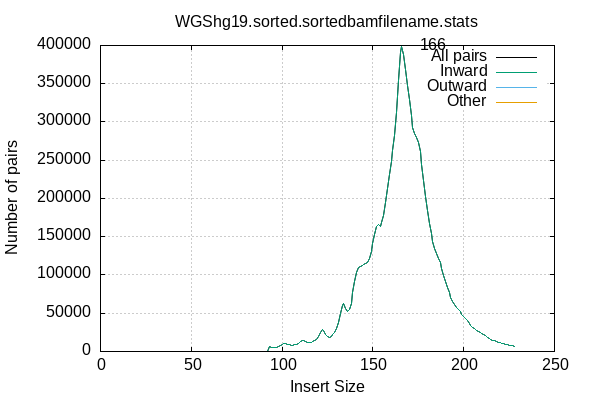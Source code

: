 
            set terminal png size 600,400 truecolor
            set output "./output/QC/samtools_stat_plots/WGShg19.sorted-insert-size.png"
            set grid xtics ytics y2tics back lc rgb "#cccccc"
            set rmargin 5
            set label sprintf("%d",166) at 166+10,398254
            set ylabel  "Number of pairs"
            set xlabel  "Insert Size"
            set title "WGShg19.sorted.sortedbamfilename.stats" noenhanced
            plot \
                '-' with lines lc rgb 'black' title 'All pairs', \
                '-' with lines title 'Inward', \
                '-' with lines title 'Outward', \
                '-' with lines title 'Other'
        0	0
1	0
2	0
3	0
4	0
5	0
6	0
7	0
8	0
9	0
10	0
11	0
12	0
13	0
14	0
15	0
16	0
17	0
18	0
19	0
20	0
21	0
22	0
23	0
24	0
25	0
26	0
27	0
28	0
29	0
30	0
31	0
32	0
33	0
34	0
35	0
36	0
37	0
38	0
39	0
40	0
41	0
42	0
43	0
44	0
45	0
46	0
47	0
48	0
49	0
50	0
51	0
52	0
53	0
54	0
55	0
56	0
57	0
58	0
59	0
60	0
61	0
62	0
63	0
64	0
65	0
66	0
67	0
68	0
69	0
70	0
71	0
72	0
73	0
74	0
75	0
76	0
77	0
78	0
79	0
80	0
81	0
82	0
83	189
84	208
85	197
86	241
87	223
88	258
89	292
90	322
91	323
92	424
93	6395
94	5207
95	5045
96	5079
97	5461
98	6619
99	7819
100	9086
101	9935
102	10022
103	9587
104	8764
105	8471
106	8485
107	8897
108	9712
109	11042
110	13154
111	14644
112	14653
113	13234
114	11852
115	11566
116	12363
117	13153
118	14045
119	16125
120	19586
121	24694
122	28767
123	27729
124	22585
125	18958
126	18575
127	19834
128	22184
129	24940
130	29841
131	37728
132	49486
133	59971
134	62639
135	56443
136	51863
137	54574
138	63320
139	76515
140	91429
141	103637
142	109606
143	111270
144	113017
145	114337
146	115018
147	116159
148	121563
149	130379
150	140688
151	153077
152	163746
153	166281
154	163708
155	168119
156	177656
157	195415
158	213580
159	231624
160	248859
161	262445
162	281804
163	312732
164	354296
165	390280
166	398254
167	387678
168	368252
169	347980
170	328888
171	307904
172	293091
173	285289
174	279744
175	272761
176	261426
177	243973
178	222927
179	202699
180	184213
181	167802
182	154744
183	143668
184	134792
185	128314
186	122174
187	115743
188	108479
189	99444
190	91435
191	83415
192	76760
193	70453
194	65613
195	61736
196	57794
197	54827
198	52034
199	48382
200	45593
201	42757
202	40012
203	36469
204	33713
205	31450
206	29834
207	27530
208	25992
209	24527
210	23301
211	21745
212	20267
213	18490
214	17305
215	16000
216	14786
217	13834
218	13028
219	12241
220	11543
221	10927
222	10129
223	9347
224	8791
225	8298
226	7748
227	7304
228	6925
end
0	0
1	0
2	0
3	0
4	0
5	0
6	0
7	0
8	0
9	0
10	0
11	0
12	0
13	0
14	0
15	0
16	0
17	0
18	0
19	0
20	0
21	0
22	0
23	0
24	0
25	0
26	0
27	0
28	0
29	0
30	0
31	0
32	0
33	0
34	0
35	0
36	0
37	0
38	0
39	0
40	0
41	0
42	0
43	0
44	0
45	0
46	0
47	0
48	0
49	0
50	0
51	0
52	0
53	0
54	0
55	0
56	0
57	0
58	0
59	0
60	0
61	0
62	0
63	0
64	0
65	0
66	0
67	0
68	0
69	0
70	0
71	0
72	0
73	0
74	0
75	0
76	0
77	0
78	0
79	0
80	0
81	0
82	0
83	189
84	208
85	197
86	241
87	223
88	258
89	292
90	322
91	323
92	424
93	6395
94	5207
95	5045
96	5079
97	5461
98	6619
99	7819
100	9086
101	9935
102	10022
103	9587
104	8764
105	8471
106	8485
107	8897
108	9712
109	11042
110	13154
111	14644
112	14653
113	13234
114	11852
115	11566
116	12363
117	13153
118	14045
119	16125
120	19586
121	24694
122	28767
123	27729
124	22585
125	18958
126	18575
127	19834
128	22184
129	24940
130	29841
131	37728
132	49486
133	59971
134	62639
135	56443
136	51863
137	54574
138	63320
139	76515
140	91429
141	103637
142	109606
143	111270
144	113017
145	114337
146	115018
147	116159
148	121563
149	130379
150	140688
151	153077
152	163746
153	166281
154	163708
155	168119
156	177656
157	195415
158	213580
159	231624
160	248859
161	262445
162	281804
163	312732
164	354296
165	390280
166	398254
167	387678
168	368252
169	347980
170	328888
171	307904
172	293091
173	285289
174	279744
175	272761
176	261426
177	243973
178	222927
179	202699
180	184213
181	167802
182	154744
183	143668
184	134792
185	128314
186	122174
187	115743
188	108479
189	99444
190	91435
191	83415
192	76760
193	70453
194	65613
195	61736
196	57794
197	54827
198	52034
199	48382
200	45593
201	42757
202	40012
203	36469
204	33713
205	31450
206	29834
207	27530
208	25992
209	24527
210	23301
211	21745
212	20267
213	18490
214	17305
215	16000
216	14786
217	13834
218	13028
219	12241
220	11543
221	10927
222	10129
223	9347
224	8791
225	8298
226	7748
227	7304
228	6925
end
0	0
1	0
2	0
3	0
4	0
5	0
6	0
7	0
8	0
9	0
10	0
11	0
12	0
13	0
14	0
15	0
16	0
17	0
18	0
19	0
20	0
21	0
22	0
23	0
24	0
25	0
26	0
27	0
28	0
29	0
30	0
31	0
32	0
33	0
34	0
35	0
36	0
37	0
38	0
39	0
40	0
41	0
42	0
43	0
44	0
45	0
46	0
47	0
48	0
49	0
50	0
51	0
52	0
53	0
54	0
55	0
56	0
57	0
58	0
59	0
60	0
61	0
62	0
63	0
64	0
65	0
66	0
67	0
68	0
69	0
70	0
71	0
72	0
73	0
74	0
75	0
76	0
77	0
78	0
79	0
80	0
81	0
82	0
83	0
84	0
85	0
86	0
87	0
88	0
89	0
90	0
91	0
92	0
93	0
94	0
95	0
96	0
97	0
98	0
99	0
100	0
101	0
102	0
103	0
104	0
105	0
106	0
107	0
108	0
109	0
110	0
111	0
112	0
113	0
114	0
115	0
116	0
117	0
118	0
119	0
120	0
121	0
122	0
123	0
124	0
125	0
126	0
127	0
128	0
129	0
130	0
131	0
132	0
133	0
134	0
135	0
136	0
137	0
138	0
139	0
140	0
141	0
142	0
143	0
144	0
145	0
146	0
147	0
148	0
149	0
150	0
151	0
152	0
153	0
154	0
155	0
156	0
157	0
158	0
159	0
160	0
161	0
162	0
163	0
164	0
165	0
166	0
167	0
168	0
169	0
170	0
171	0
172	0
173	0
174	0
175	0
176	0
177	0
178	0
179	0
180	0
181	0
182	0
183	0
184	0
185	0
186	0
187	0
188	0
189	0
190	0
191	0
192	0
193	0
194	0
195	0
196	0
197	0
198	0
199	0
200	0
201	0
202	0
203	0
204	0
205	0
206	0
207	0
208	0
209	0
210	0
211	0
212	0
213	0
214	0
215	0
216	0
217	0
218	0
219	0
220	0
221	0
222	0
223	0
224	0
225	0
226	0
227	0
228	0
end
0	0
1	0
2	0
3	0
4	0
5	0
6	0
7	0
8	0
9	0
10	0
11	0
12	0
13	0
14	0
15	0
16	0
17	0
18	0
19	0
20	0
21	0
22	0
23	0
24	0
25	0
26	0
27	0
28	0
29	0
30	0
31	0
32	0
33	0
34	0
35	0
36	0
37	0
38	0
39	0
40	0
41	0
42	0
43	0
44	0
45	0
46	0
47	0
48	0
49	0
50	0
51	0
52	0
53	0
54	0
55	0
56	0
57	0
58	0
59	0
60	0
61	0
62	0
63	0
64	0
65	0
66	0
67	0
68	0
69	0
70	0
71	0
72	0
73	0
74	0
75	0
76	0
77	0
78	0
79	0
80	0
81	0
82	0
83	0
84	0
85	0
86	0
87	0
88	0
89	0
90	0
91	0
92	0
93	0
94	0
95	0
96	0
97	0
98	0
99	0
100	0
101	0
102	0
103	0
104	0
105	0
106	0
107	0
108	0
109	0
110	0
111	0
112	0
113	0
114	0
115	0
116	0
117	0
118	0
119	0
120	0
121	0
122	0
123	0
124	0
125	0
126	0
127	0
128	0
129	0
130	0
131	0
132	0
133	0
134	0
135	0
136	0
137	0
138	0
139	0
140	0
141	0
142	0
143	0
144	0
145	0
146	0
147	0
148	0
149	0
150	0
151	0
152	0
153	0
154	0
155	0
156	0
157	0
158	0
159	0
160	0
161	0
162	0
163	0
164	0
165	0
166	0
167	0
168	0
169	0
170	0
171	0
172	0
173	0
174	0
175	0
176	0
177	0
178	0
179	0
180	0
181	0
182	0
183	0
184	0
185	0
186	0
187	0
188	0
189	0
190	0
191	0
192	0
193	0
194	0
195	0
196	0
197	0
198	0
199	0
200	0
201	0
202	0
203	0
204	0
205	0
206	0
207	0
208	0
209	0
210	0
211	0
212	0
213	0
214	0
215	0
216	0
217	0
218	0
219	0
220	0
221	0
222	0
223	0
224	0
225	0
226	0
227	0
228	0
end
